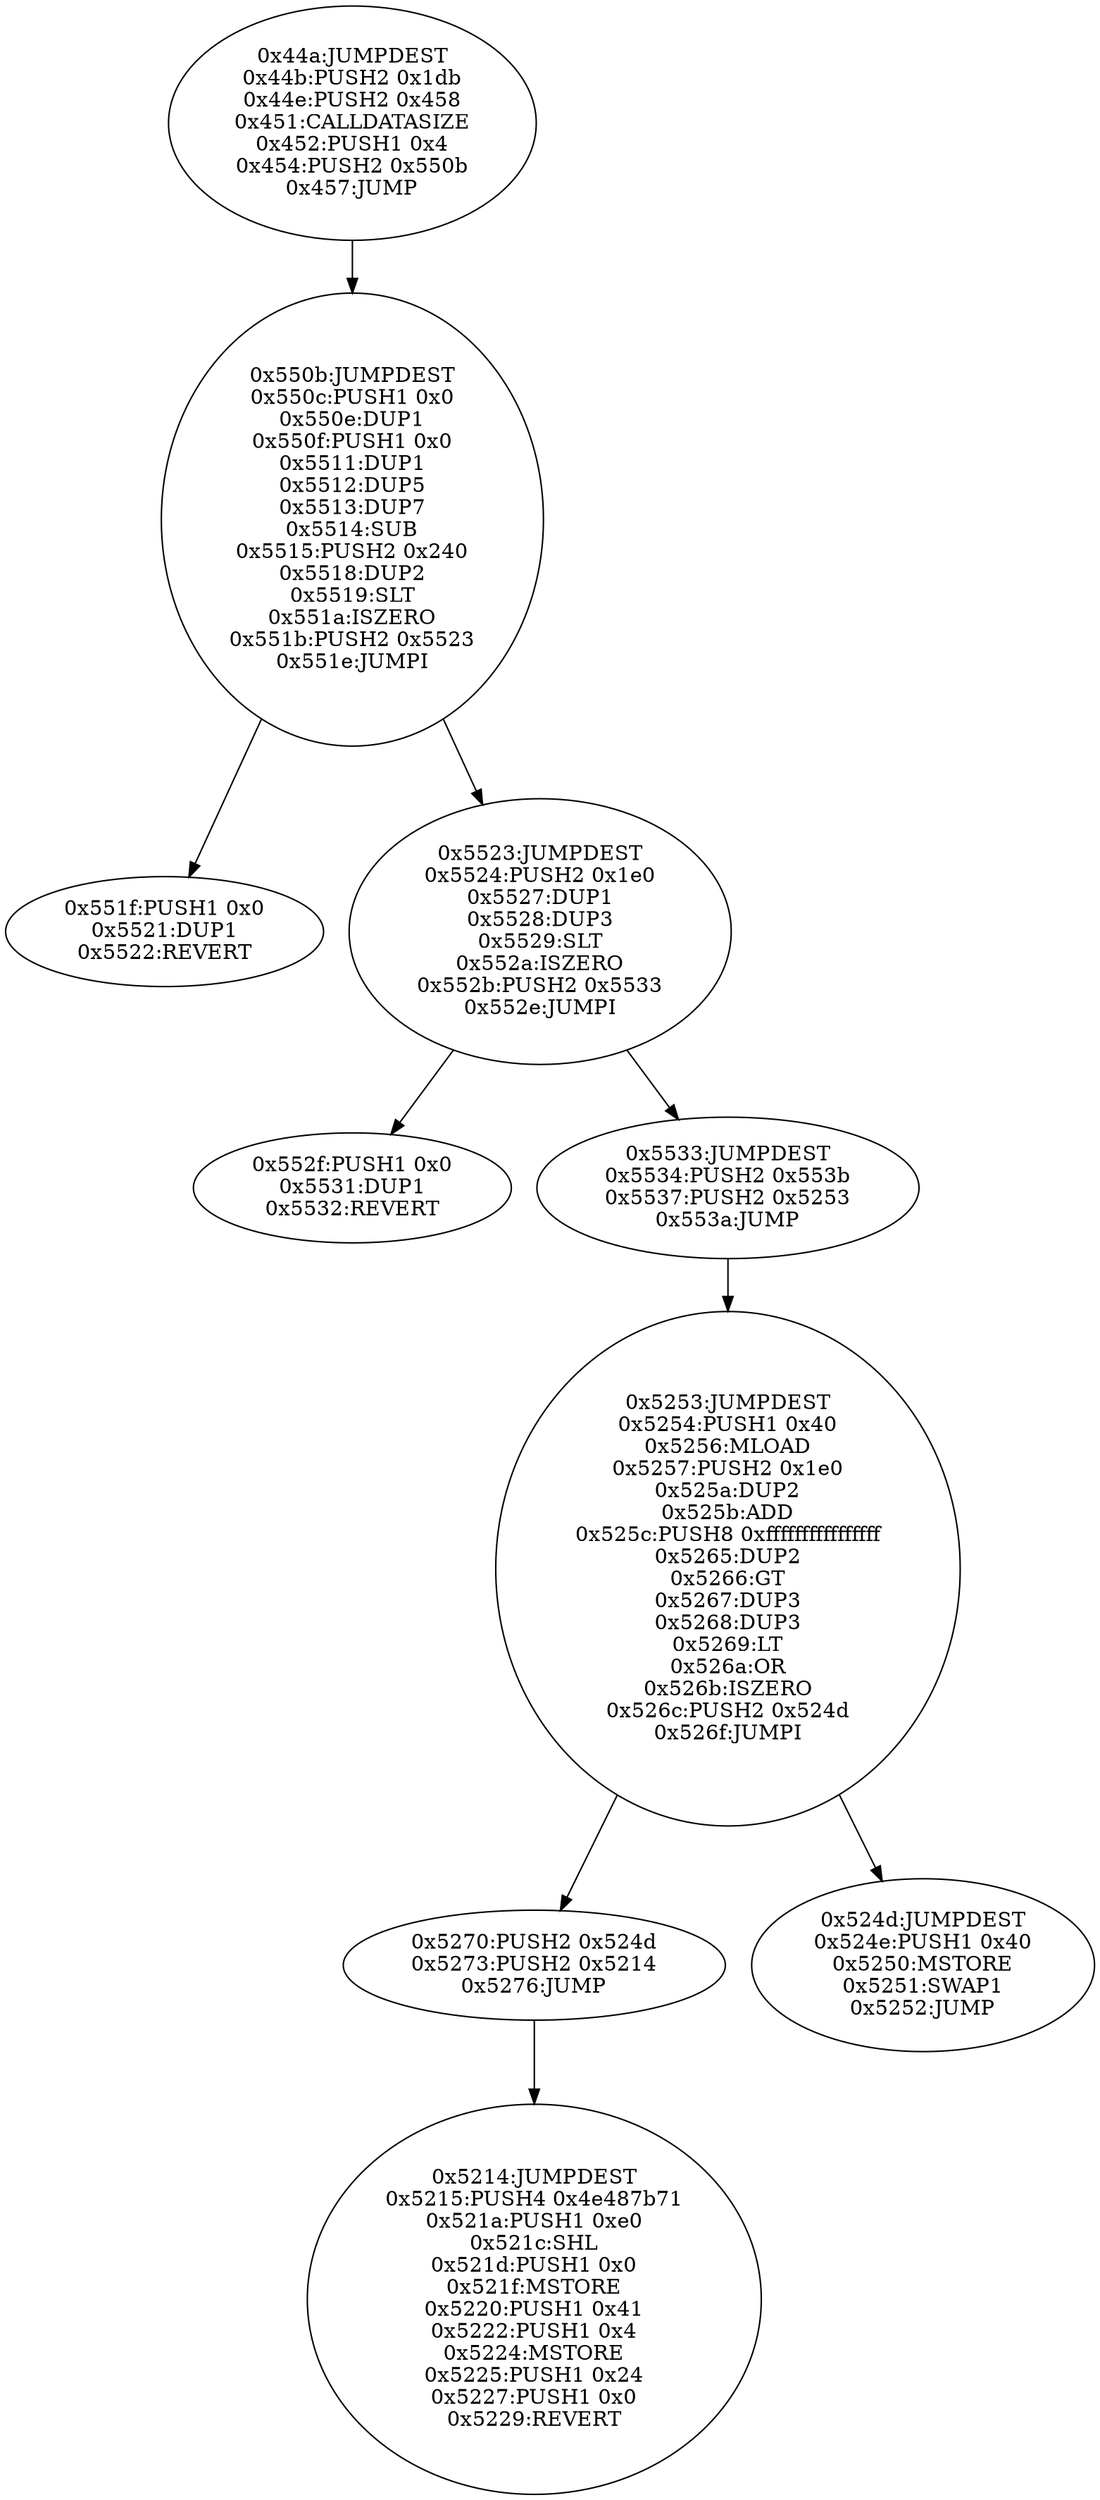 digraph{
1098[label="0x44a:JUMPDEST
0x44b:PUSH2 0x1db
0x44e:PUSH2 0x458
0x451:CALLDATASIZE
0x452:PUSH1 0x4
0x454:PUSH2 0x550b
0x457:JUMP"]
1098 -> 21771
21771[label="0x550b:JUMPDEST
0x550c:PUSH1 0x0
0x550e:DUP1
0x550f:PUSH1 0x0
0x5511:DUP1
0x5512:DUP5
0x5513:DUP7
0x5514:SUB
0x5515:PUSH2 0x240
0x5518:DUP2
0x5519:SLT
0x551a:ISZERO
0x551b:PUSH2 0x5523
0x551e:JUMPI"]
21771 -> 21791
21771 -> 21795
21791[label="0x551f:PUSH1 0x0
0x5521:DUP1
0x5522:REVERT"]
21795[label="0x5523:JUMPDEST
0x5524:PUSH2 0x1e0
0x5527:DUP1
0x5528:DUP3
0x5529:SLT
0x552a:ISZERO
0x552b:PUSH2 0x5533
0x552e:JUMPI"]
21795 -> 21807
21795 -> 21811
21807[label="0x552f:PUSH1 0x0
0x5531:DUP1
0x5532:REVERT"]
21811[label="0x5533:JUMPDEST
0x5534:PUSH2 0x553b
0x5537:PUSH2 0x5253
0x553a:JUMP"]
21811 -> 21075
21075[label="0x5253:JUMPDEST
0x5254:PUSH1 0x40
0x5256:MLOAD
0x5257:PUSH2 0x1e0
0x525a:DUP2
0x525b:ADD
0x525c:PUSH8 0xffffffffffffffff
0x5265:DUP2
0x5266:GT
0x5267:DUP3
0x5268:DUP3
0x5269:LT
0x526a:OR
0x526b:ISZERO
0x526c:PUSH2 0x524d
0x526f:JUMPI"]
21075 -> 21104
21075 -> 21069
21104[label="0x5270:PUSH2 0x524d
0x5273:PUSH2 0x5214
0x5276:JUMP"]
21104 -> 21012
21069[label="0x524d:JUMPDEST
0x524e:PUSH1 0x40
0x5250:MSTORE
0x5251:SWAP1
0x5252:JUMP"]
21012[label="0x5214:JUMPDEST
0x5215:PUSH4 0x4e487b71
0x521a:PUSH1 0xe0
0x521c:SHL
0x521d:PUSH1 0x0
0x521f:MSTORE
0x5220:PUSH1 0x41
0x5222:PUSH1 0x4
0x5224:MSTORE
0x5225:PUSH1 0x24
0x5227:PUSH1 0x0
0x5229:REVERT"]

}